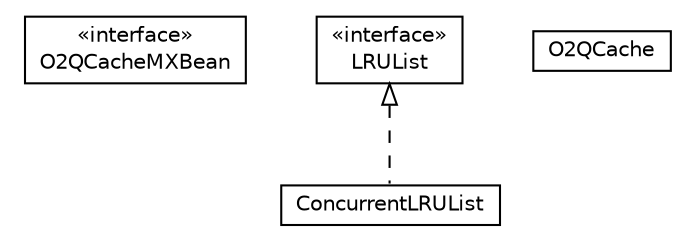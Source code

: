 #!/usr/local/bin/dot
#
# Class diagram 
# Generated by UMLGraph version R5_6-24-gf6e263 (http://www.umlgraph.org/)
#

digraph G {
	edge [fontname="Helvetica",fontsize=10,labelfontname="Helvetica",labelfontsize=10];
	node [fontname="Helvetica",fontsize=10,shape=plaintext];
	nodesep=0.25;
	ranksep=0.5;
	// com.orientechnologies.orient.core.storage.cache.local.twoq.O2QCacheMXBean
	c206365 [label=<<table title="com.orientechnologies.orient.core.storage.cache.local.twoq.O2QCacheMXBean" border="0" cellborder="1" cellspacing="0" cellpadding="2" port="p" href="./O2QCacheMXBean.html">
		<tr><td><table border="0" cellspacing="0" cellpadding="1">
<tr><td align="center" balign="center"> &#171;interface&#187; </td></tr>
<tr><td align="center" balign="center"> O2QCacheMXBean </td></tr>
		</table></td></tr>
		</table>>, URL="./O2QCacheMXBean.html", fontname="Helvetica", fontcolor="black", fontsize=10.0];
	// com.orientechnologies.orient.core.storage.cache.local.twoq.ConcurrentLRUList
	c206366 [label=<<table title="com.orientechnologies.orient.core.storage.cache.local.twoq.ConcurrentLRUList" border="0" cellborder="1" cellspacing="0" cellpadding="2" port="p" href="./ConcurrentLRUList.html">
		<tr><td><table border="0" cellspacing="0" cellpadding="1">
<tr><td align="center" balign="center"> ConcurrentLRUList </td></tr>
		</table></td></tr>
		</table>>, URL="./ConcurrentLRUList.html", fontname="Helvetica", fontcolor="black", fontsize=10.0];
	// com.orientechnologies.orient.core.storage.cache.local.twoq.O2QCache
	c206367 [label=<<table title="com.orientechnologies.orient.core.storage.cache.local.twoq.O2QCache" border="0" cellborder="1" cellspacing="0" cellpadding="2" port="p" href="./O2QCache.html">
		<tr><td><table border="0" cellspacing="0" cellpadding="1">
<tr><td align="center" balign="center"> O2QCache </td></tr>
		</table></td></tr>
		</table>>, URL="./O2QCache.html", fontname="Helvetica", fontcolor="black", fontsize=10.0];
	// com.orientechnologies.orient.core.storage.cache.local.twoq.LRUList
	c206368 [label=<<table title="com.orientechnologies.orient.core.storage.cache.local.twoq.LRUList" border="0" cellborder="1" cellspacing="0" cellpadding="2" port="p" href="./LRUList.html">
		<tr><td><table border="0" cellspacing="0" cellpadding="1">
<tr><td align="center" balign="center"> &#171;interface&#187; </td></tr>
<tr><td align="center" balign="center"> LRUList </td></tr>
		</table></td></tr>
		</table>>, URL="./LRUList.html", fontname="Helvetica", fontcolor="black", fontsize=10.0];
	//com.orientechnologies.orient.core.storage.cache.local.twoq.ConcurrentLRUList implements com.orientechnologies.orient.core.storage.cache.local.twoq.LRUList
	c206368:p -> c206366:p [dir=back,arrowtail=empty,style=dashed];
}

